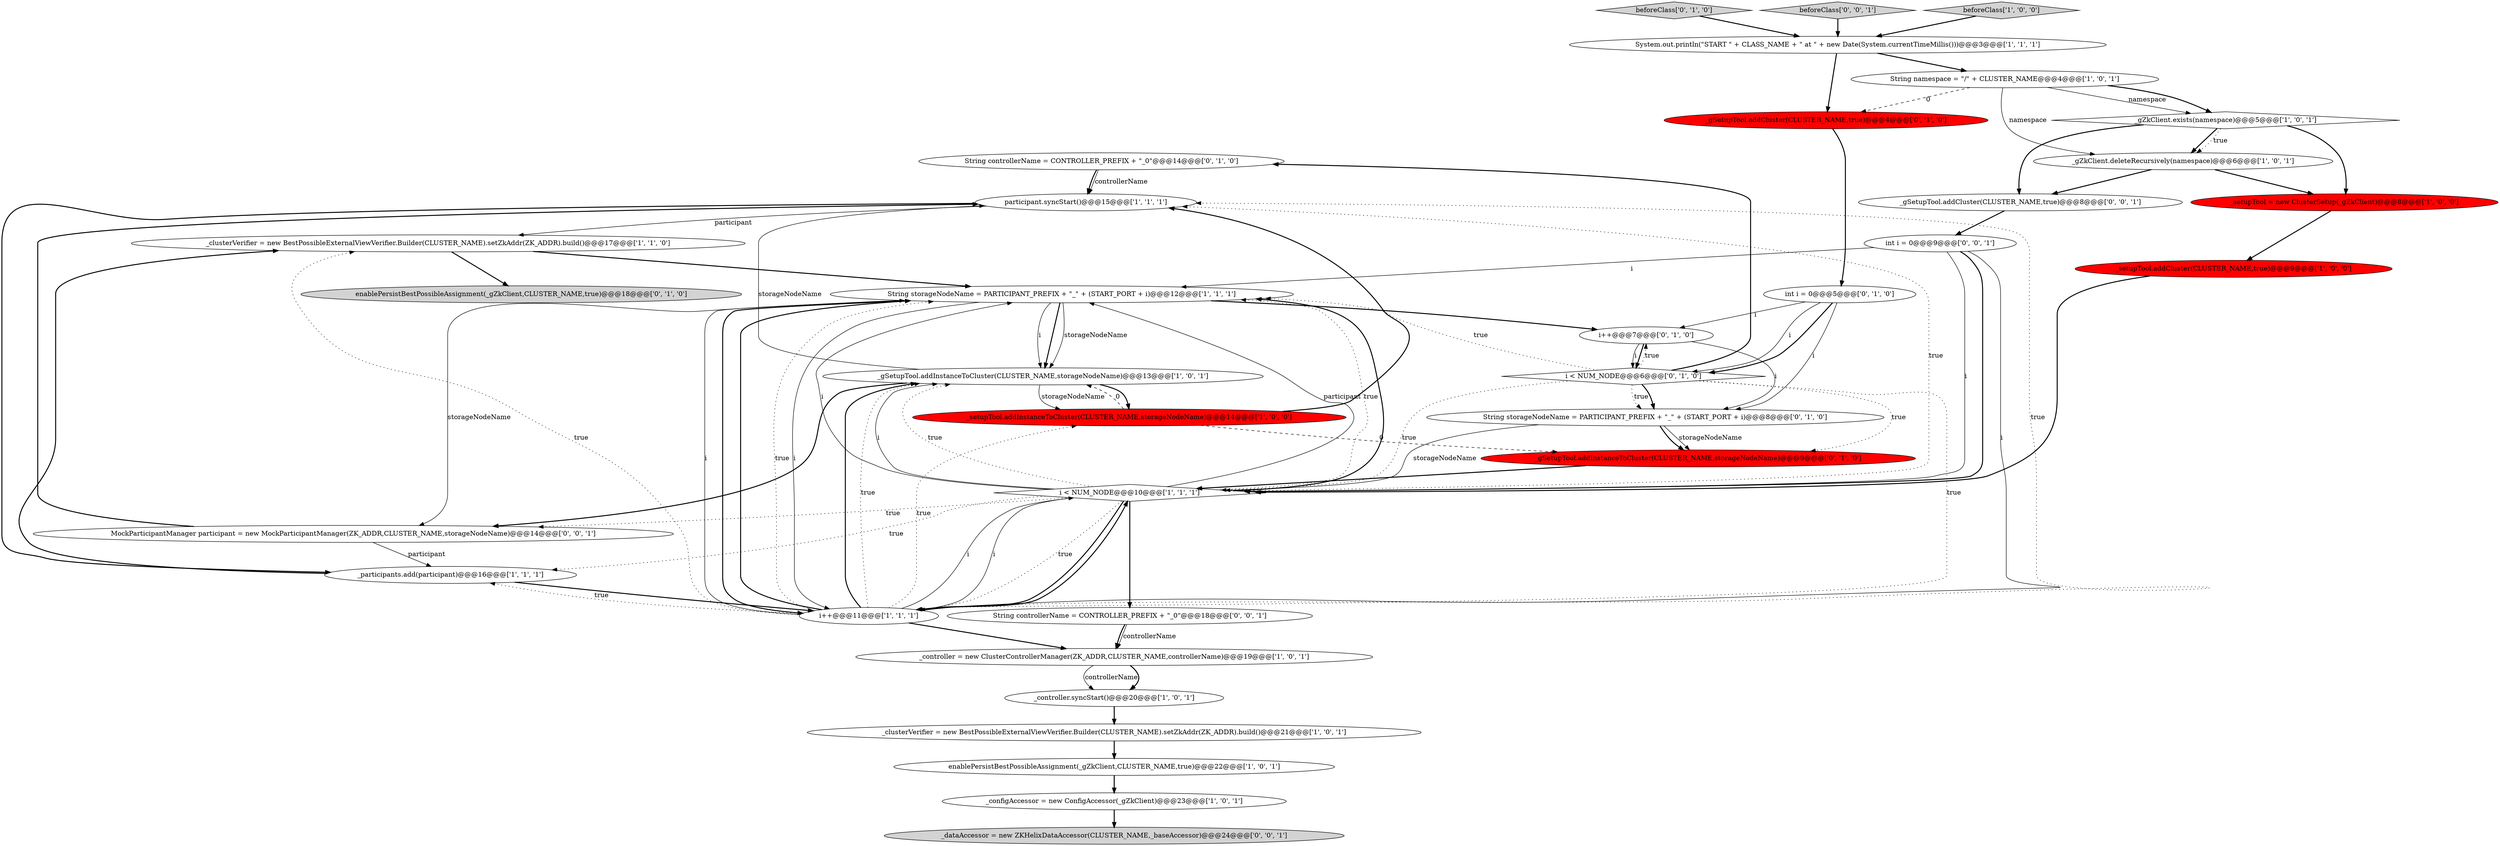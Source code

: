 digraph {
24 [style = filled, label = "String controllerName = CONTROLLER_PREFIX + \"_0\"@@@14@@@['0', '1', '0']", fillcolor = white, shape = ellipse image = "AAA0AAABBB2BBB"];
3 [style = filled, label = "_setupTool = new ClusterSetup(_gZkClient)@@@8@@@['1', '0', '0']", fillcolor = red, shape = ellipse image = "AAA1AAABBB1BBB"];
10 [style = filled, label = "_gSetupTool.addInstanceToCluster(CLUSTER_NAME,storageNodeName)@@@13@@@['1', '0', '1']", fillcolor = white, shape = ellipse image = "AAA0AAABBB1BBB"];
21 [style = filled, label = "_gSetupTool.addCluster(CLUSTER_NAME,true)@@@4@@@['0', '1', '0']", fillcolor = red, shape = ellipse image = "AAA1AAABBB2BBB"];
1 [style = filled, label = "String namespace = \"/\" + CLUSTER_NAME@@@4@@@['1', '0', '1']", fillcolor = white, shape = ellipse image = "AAA0AAABBB1BBB"];
31 [style = filled, label = "_gSetupTool.addCluster(CLUSTER_NAME,true)@@@8@@@['0', '0', '1']", fillcolor = white, shape = ellipse image = "AAA0AAABBB3BBB"];
13 [style = filled, label = "i++@@@11@@@['1', '1', '1']", fillcolor = white, shape = ellipse image = "AAA0AAABBB1BBB"];
18 [style = filled, label = "_controller = new ClusterControllerManager(ZK_ADDR,CLUSTER_NAME,controllerName)@@@19@@@['1', '0', '1']", fillcolor = white, shape = ellipse image = "AAA0AAABBB1BBB"];
28 [style = filled, label = "beforeClass['0', '1', '0']", fillcolor = lightgray, shape = diamond image = "AAA0AAABBB2BBB"];
29 [style = filled, label = "String controllerName = CONTROLLER_PREFIX + \"_0\"@@@18@@@['0', '0', '1']", fillcolor = white, shape = ellipse image = "AAA0AAABBB3BBB"];
19 [style = filled, label = "_clusterVerifier = new BestPossibleExternalViewVerifier.Builder(CLUSTER_NAME).setZkAddr(ZK_ADDR).build()@@@17@@@['1', '1', '0']", fillcolor = white, shape = ellipse image = "AAA0AAABBB1BBB"];
11 [style = filled, label = "_setupTool.addInstanceToCluster(CLUSTER_NAME,storageNodeName)@@@14@@@['1', '0', '0']", fillcolor = red, shape = ellipse image = "AAA1AAABBB1BBB"];
26 [style = filled, label = "i < NUM_NODE@@@6@@@['0', '1', '0']", fillcolor = white, shape = diamond image = "AAA0AAABBB2BBB"];
4 [style = filled, label = "_gZkClient.deleteRecursively(namespace)@@@6@@@['1', '0', '1']", fillcolor = white, shape = ellipse image = "AAA0AAABBB1BBB"];
6 [style = filled, label = "String storageNodeName = PARTICIPANT_PREFIX + \"_\" + (START_PORT + i)@@@12@@@['1', '1', '1']", fillcolor = white, shape = ellipse image = "AAA0AAABBB1BBB"];
30 [style = filled, label = "_dataAccessor = new ZKHelixDataAccessor(CLUSTER_NAME,_baseAccessor)@@@24@@@['0', '0', '1']", fillcolor = lightgray, shape = ellipse image = "AAA0AAABBB3BBB"];
12 [style = filled, label = "enablePersistBestPossibleAssignment(_gZkClient,CLUSTER_NAME,true)@@@22@@@['1', '0', '1']", fillcolor = white, shape = ellipse image = "AAA0AAABBB1BBB"];
9 [style = filled, label = "participant.syncStart()@@@15@@@['1', '1', '1']", fillcolor = white, shape = ellipse image = "AAA0AAABBB1BBB"];
23 [style = filled, label = "String storageNodeName = PARTICIPANT_PREFIX + \"_\" + (START_PORT + i)@@@8@@@['0', '1', '0']", fillcolor = white, shape = ellipse image = "AAA0AAABBB2BBB"];
25 [style = filled, label = "int i = 0@@@5@@@['0', '1', '0']", fillcolor = white, shape = ellipse image = "AAA0AAABBB2BBB"];
2 [style = filled, label = "_gZkClient.exists(namespace)@@@5@@@['1', '0', '1']", fillcolor = white, shape = diamond image = "AAA0AAABBB1BBB"];
20 [style = filled, label = "i++@@@7@@@['0', '1', '0']", fillcolor = white, shape = ellipse image = "AAA0AAABBB2BBB"];
34 [style = filled, label = "beforeClass['0', '0', '1']", fillcolor = lightgray, shape = diamond image = "AAA0AAABBB3BBB"];
0 [style = filled, label = "_participants.add(participant)@@@16@@@['1', '1', '1']", fillcolor = white, shape = ellipse image = "AAA0AAABBB1BBB"];
7 [style = filled, label = "System.out.println(\"START \" + CLASS_NAME + \" at \" + new Date(System.currentTimeMillis()))@@@3@@@['1', '1', '1']", fillcolor = white, shape = ellipse image = "AAA0AAABBB1BBB"];
16 [style = filled, label = "_configAccessor = new ConfigAccessor(_gZkClient)@@@23@@@['1', '0', '1']", fillcolor = white, shape = ellipse image = "AAA0AAABBB1BBB"];
5 [style = filled, label = "_clusterVerifier = new BestPossibleExternalViewVerifier.Builder(CLUSTER_NAME).setZkAddr(ZK_ADDR).build()@@@21@@@['1', '0', '1']", fillcolor = white, shape = ellipse image = "AAA0AAABBB1BBB"];
22 [style = filled, label = "enablePersistBestPossibleAssignment(_gZkClient,CLUSTER_NAME,true)@@@18@@@['0', '1', '0']", fillcolor = lightgray, shape = ellipse image = "AAA0AAABBB2BBB"];
27 [style = filled, label = "_gSetupTool.addInstanceToCluster(CLUSTER_NAME,storageNodeName)@@@9@@@['0', '1', '0']", fillcolor = red, shape = ellipse image = "AAA1AAABBB2BBB"];
32 [style = filled, label = "int i = 0@@@9@@@['0', '0', '1']", fillcolor = white, shape = ellipse image = "AAA0AAABBB3BBB"];
8 [style = filled, label = "_setupTool.addCluster(CLUSTER_NAME,true)@@@9@@@['1', '0', '0']", fillcolor = red, shape = ellipse image = "AAA1AAABBB1BBB"];
17 [style = filled, label = "i < NUM_NODE@@@10@@@['1', '1', '1']", fillcolor = white, shape = diamond image = "AAA0AAABBB1BBB"];
15 [style = filled, label = "beforeClass['1', '0', '0']", fillcolor = lightgray, shape = diamond image = "AAA0AAABBB1BBB"];
33 [style = filled, label = "MockParticipantManager participant = new MockParticipantManager(ZK_ADDR,CLUSTER_NAME,storageNodeName)@@@14@@@['0', '0', '1']", fillcolor = white, shape = ellipse image = "AAA0AAABBB3BBB"];
14 [style = filled, label = "_controller.syncStart()@@@20@@@['1', '0', '1']", fillcolor = white, shape = ellipse image = "AAA0AAABBB1BBB"];
0->13 [style = bold, label=""];
17->6 [style = dotted, label="true"];
20->26 [style = bold, label=""];
32->13 [style = solid, label="i"];
26->13 [style = dotted, label="true"];
11->9 [style = bold, label=""];
13->10 [style = dotted, label="true"];
6->13 [style = solid, label="i"];
29->18 [style = bold, label=""];
17->6 [style = solid, label="participant"];
13->17 [style = bold, label=""];
25->26 [style = solid, label="i"];
6->10 [style = solid, label="i"];
27->17 [style = bold, label=""];
24->9 [style = solid, label="controllerName"];
2->31 [style = bold, label=""];
10->11 [style = bold, label=""];
13->9 [style = dotted, label="true"];
13->6 [style = dotted, label="true"];
4->3 [style = bold, label=""];
7->1 [style = bold, label=""];
0->19 [style = bold, label=""];
29->18 [style = solid, label="controllerName"];
13->19 [style = dotted, label="true"];
23->27 [style = solid, label="storageNodeName"];
26->20 [style = dotted, label="true"];
26->23 [style = dotted, label="true"];
21->25 [style = bold, label=""];
19->6 [style = bold, label=""];
26->24 [style = bold, label=""];
2->4 [style = bold, label=""];
8->17 [style = bold, label=""];
10->9 [style = solid, label="storageNodeName"];
20->23 [style = solid, label="i"];
13->0 [style = dotted, label="true"];
18->14 [style = solid, label="controllerName"];
1->2 [style = solid, label="namespace"];
25->26 [style = bold, label=""];
26->6 [style = dotted, label="true"];
19->22 [style = bold, label=""];
17->33 [style = dotted, label="true"];
32->17 [style = bold, label=""];
25->23 [style = solid, label="i"];
13->18 [style = bold, label=""];
13->6 [style = solid, label="i"];
13->10 [style = bold, label=""];
17->6 [style = bold, label=""];
25->20 [style = solid, label="i"];
31->32 [style = bold, label=""];
26->27 [style = dotted, label="true"];
2->3 [style = bold, label=""];
1->4 [style = solid, label="namespace"];
9->19 [style = solid, label="participant"];
6->20 [style = bold, label=""];
4->31 [style = bold, label=""];
23->17 [style = solid, label="storageNodeName"];
20->26 [style = solid, label="i"];
6->33 [style = solid, label="storageNodeName"];
17->13 [style = solid, label="i"];
3->8 [style = bold, label=""];
6->13 [style = bold, label=""];
6->10 [style = bold, label=""];
16->30 [style = bold, label=""];
2->4 [style = dotted, label="true"];
26->17 [style = dotted, label="true"];
13->11 [style = dotted, label="true"];
1->2 [style = bold, label=""];
17->13 [style = bold, label=""];
10->33 [style = bold, label=""];
6->10 [style = solid, label="storageNodeName"];
11->27 [style = dashed, label="0"];
13->6 [style = bold, label=""];
24->9 [style = bold, label=""];
17->10 [style = solid, label="i"];
14->5 [style = bold, label=""];
11->10 [style = dashed, label="0"];
17->0 [style = dotted, label="true"];
13->17 [style = solid, label="i"];
9->0 [style = bold, label=""];
15->7 [style = bold, label=""];
23->27 [style = bold, label=""];
17->6 [style = solid, label="i"];
28->7 [style = bold, label=""];
34->7 [style = bold, label=""];
1->21 [style = dashed, label="0"];
12->16 [style = bold, label=""];
10->11 [style = solid, label="storageNodeName"];
33->9 [style = bold, label=""];
33->0 [style = solid, label="participant"];
32->6 [style = solid, label="i"];
17->10 [style = dotted, label="true"];
5->12 [style = bold, label=""];
32->17 [style = solid, label="i"];
26->23 [style = bold, label=""];
17->9 [style = dotted, label="true"];
7->21 [style = bold, label=""];
17->29 [style = bold, label=""];
17->13 [style = dotted, label="true"];
18->14 [style = bold, label=""];
}
